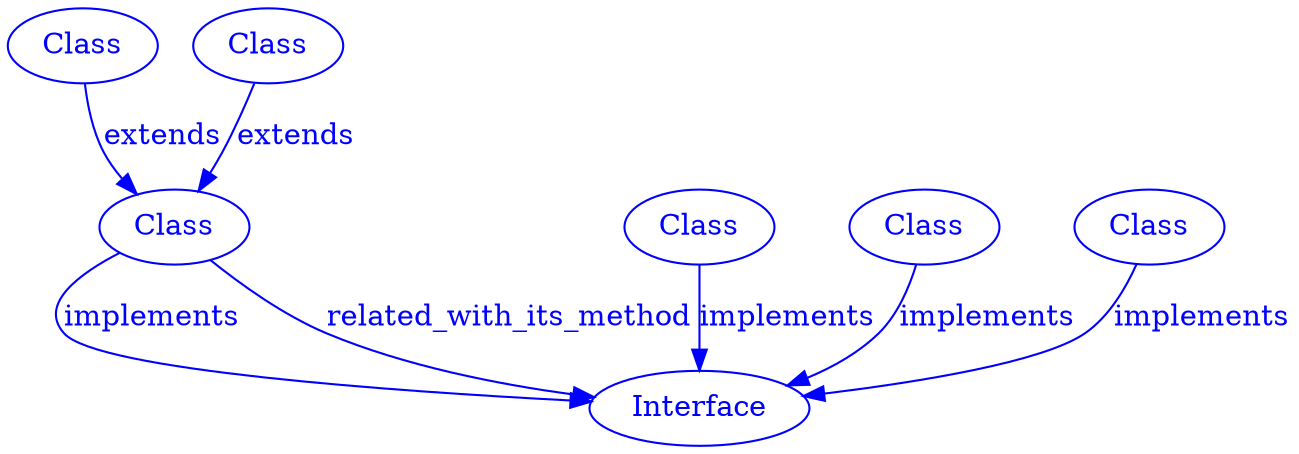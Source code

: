 
digraph SubdueGraph {
  144 [label="Class",color=blue,fontcolor=blue];
  145 [label="Class",color=blue,fontcolor=blue];
  146 [label="Class",color=blue,fontcolor=blue];
  147 [label="Class",color=blue,fontcolor=blue];
  148 [label="Class",color=blue,fontcolor=blue];
  149 [label="Interface",color=blue,fontcolor=blue];
  157 [label="Class",color=blue,fontcolor=blue];
  144 -> 146 [label="extends",color=blue,fontcolor=blue];
  145 -> 146 [label="extends",color=blue,fontcolor=blue];
  146 -> 149 [label="implements",color=blue,fontcolor=blue];
  147 -> 149 [label="implements",color=blue,fontcolor=blue];
  148 -> 149 [label="implements",color=blue,fontcolor=blue];
  157 -> 149 [label="implements",color=blue,fontcolor=blue];
  146 -> 149 [label="related_with_its_method",color=blue,fontcolor=blue];
}
